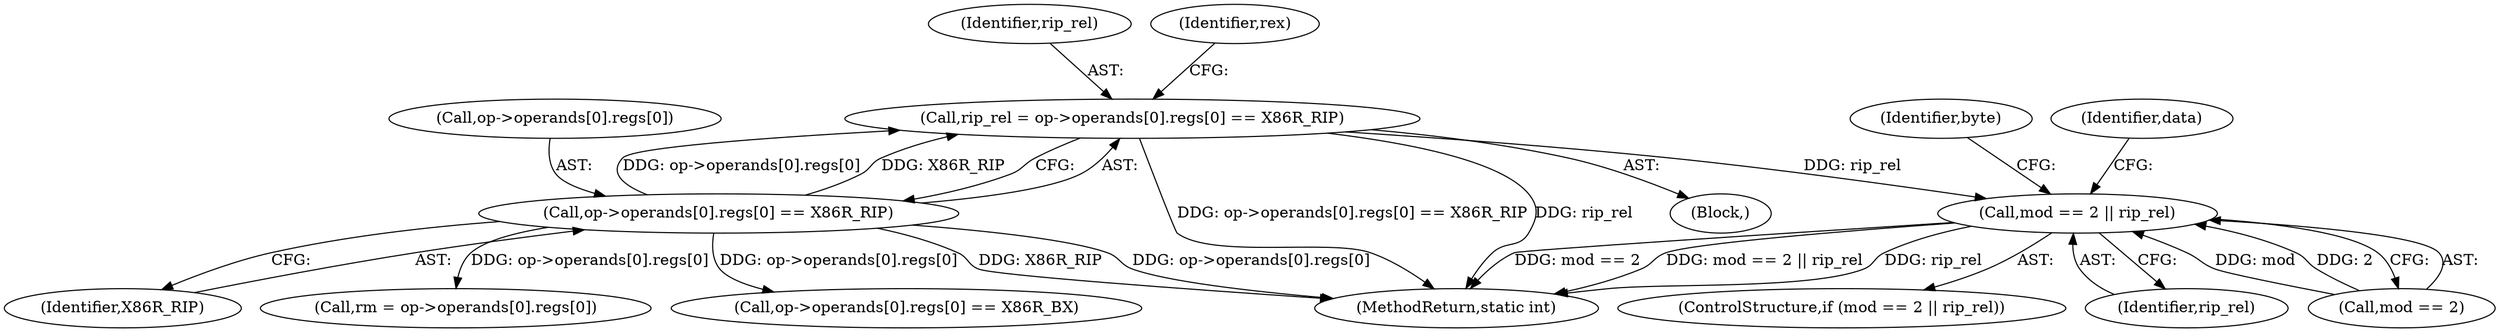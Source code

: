 digraph "0_radare2_f17bfd9f1da05f30f23a4dd05e9d2363e1406948@API" {
"1000627" [label="(Call,rip_rel = op->operands[0].regs[0] == X86R_RIP)"];
"1000629" [label="(Call,op->operands[0].regs[0] == X86R_RIP)"];
"1001191" [label="(Call,mod == 2 || rip_rel)"];
"1001199" [label="(Identifier,data)"];
"1003220" [label="(MethodReturn,static int)"];
"1000639" [label="(Identifier,X86R_RIP)"];
"1000982" [label="(Call,rm = op->operands[0].regs[0])"];
"1001191" [label="(Call,mod == 2 || rip_rel)"];
"1000628" [label="(Identifier,rip_rel)"];
"1000506" [label="(Block,)"];
"1000741" [label="(Call,op->operands[0].regs[0] == X86R_BX)"];
"1001192" [label="(Call,mod == 2)"];
"1000642" [label="(Identifier,rex)"];
"1001195" [label="(Identifier,rip_rel)"];
"1000627" [label="(Call,rip_rel = op->operands[0].regs[0] == X86R_RIP)"];
"1001230" [label="(Identifier,byte)"];
"1000629" [label="(Call,op->operands[0].regs[0] == X86R_RIP)"];
"1000630" [label="(Call,op->operands[0].regs[0])"];
"1001190" [label="(ControlStructure,if (mod == 2 || rip_rel))"];
"1000627" -> "1000506"  [label="AST: "];
"1000627" -> "1000629"  [label="CFG: "];
"1000628" -> "1000627"  [label="AST: "];
"1000629" -> "1000627"  [label="AST: "];
"1000642" -> "1000627"  [label="CFG: "];
"1000627" -> "1003220"  [label="DDG: op->operands[0].regs[0] == X86R_RIP"];
"1000627" -> "1003220"  [label="DDG: rip_rel"];
"1000629" -> "1000627"  [label="DDG: op->operands[0].regs[0]"];
"1000629" -> "1000627"  [label="DDG: X86R_RIP"];
"1000627" -> "1001191"  [label="DDG: rip_rel"];
"1000629" -> "1000639"  [label="CFG: "];
"1000630" -> "1000629"  [label="AST: "];
"1000639" -> "1000629"  [label="AST: "];
"1000629" -> "1003220"  [label="DDG: op->operands[0].regs[0]"];
"1000629" -> "1003220"  [label="DDG: X86R_RIP"];
"1000629" -> "1000741"  [label="DDG: op->operands[0].regs[0]"];
"1000629" -> "1000982"  [label="DDG: op->operands[0].regs[0]"];
"1001191" -> "1001190"  [label="AST: "];
"1001191" -> "1001192"  [label="CFG: "];
"1001191" -> "1001195"  [label="CFG: "];
"1001192" -> "1001191"  [label="AST: "];
"1001195" -> "1001191"  [label="AST: "];
"1001199" -> "1001191"  [label="CFG: "];
"1001230" -> "1001191"  [label="CFG: "];
"1001191" -> "1003220"  [label="DDG: mod == 2"];
"1001191" -> "1003220"  [label="DDG: mod == 2 || rip_rel"];
"1001191" -> "1003220"  [label="DDG: rip_rel"];
"1001192" -> "1001191"  [label="DDG: mod"];
"1001192" -> "1001191"  [label="DDG: 2"];
}
